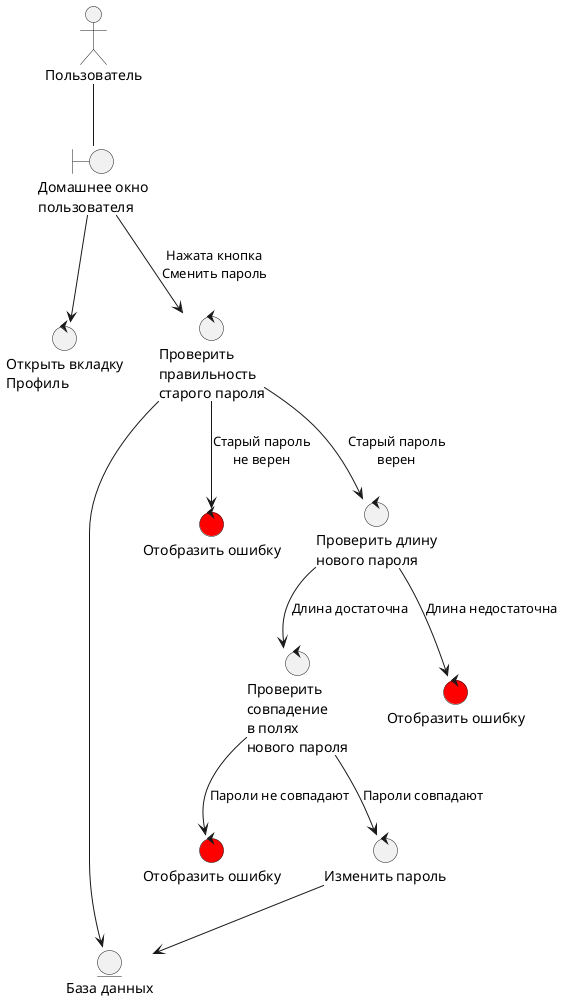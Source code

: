 @startuml

actor "Пользователь" as user

entity "База данных" as db 

boundary "Домашнее окно\nпользователя" as w_home
control "Открыть вкладку\nПрофиль" as ot_profile
control "Проверить\nправильность\nстарого пароля" as check_old
control "Отобразить ошибку" as derr_old #red
control "Проверить\nсовпадение\nв полях\nнового пароля" as check_repeat
control "Отобразить ошибку" as derr_repeat #red
control "Проверить длину\nнового пароля" as check_length
control "Отобразить ошибку" as derr_length #red
control "Изменить пароль" as change_password

' =============================================================================

user -- w_home

w_home --> ot_profile
w_home --> check_old : "Нажата кнопка\nСменить пароль"
check_old --> derr_old : "Старый пароль\nне верен"
check_old --> check_length : "Старый пароль\nверен"
check_length --> derr_length : "Длина недостаточна"
check_length --> check_repeat : "Длина достаточна"
check_repeat --> derr_repeat : "Пароли не совпадают"
check_repeat --> change_password : "Пароли совпадают"

check_old --> db 
change_password --> db 

@enduml

